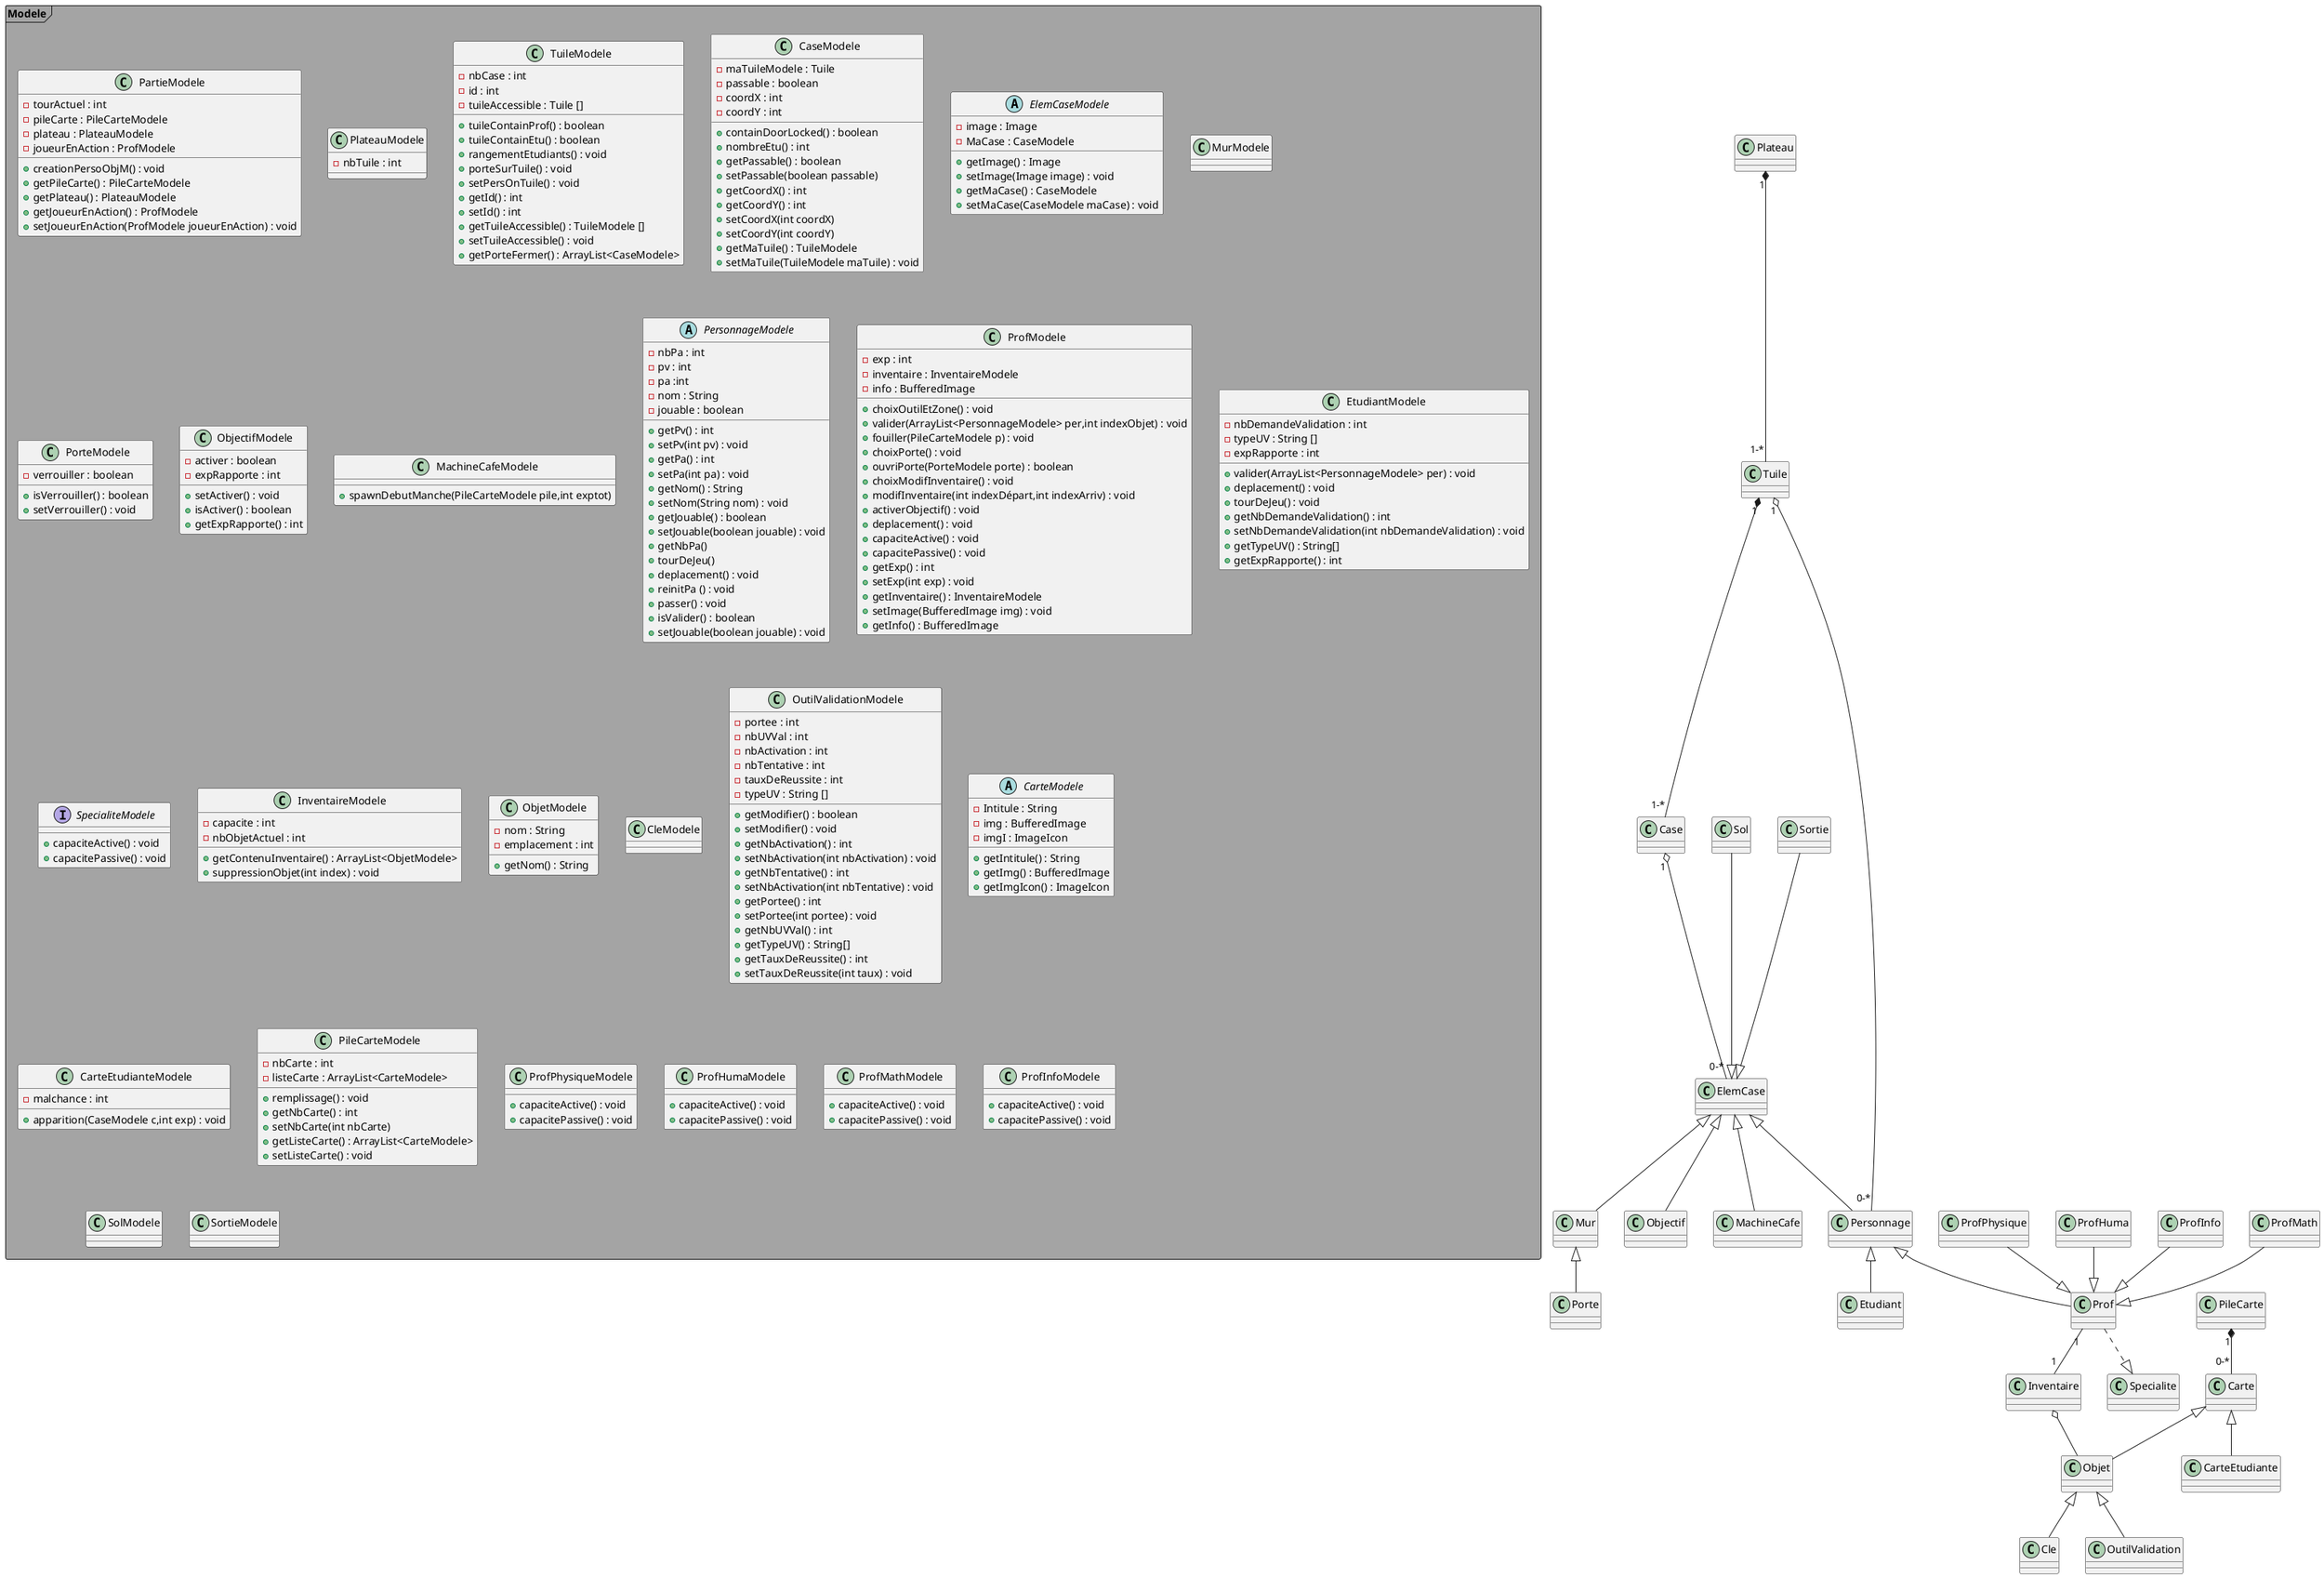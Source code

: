 @startuml

Package  "Modele" <<Frame>> #A4A4A4 {
    class PartieModele {
    - tourActuel : int
    - pileCarte : PileCarteModele
    - plateau : PlateauModele
    - joueurEnAction : ProfModele
    + creationPersoObjM() : void
    + getPileCarte() : PileCarteModele
    + getPlateau() : PlateauModele
    + getJoueurEnAction() : ProfModele
    + setJoueurEnAction(ProfModele joueurEnAction) : void
    }
    class PlateauModele {
    - nbTuile : int
    }
    class TuileModele {
    - nbCase : int
    - id : int
    - tuileAccessible : Tuile []
    + tuileContainProf() : boolean
    + tuileContainEtu() : boolean
    + rangementEtudiants() : void
    + porteSurTuile() : void
    + setPersOnTuile() : void
    + getId() : int
    + setId() : int
    + getTuileAccessible() : TuileModele []
    + setTuileAccessible() : void
    + getPorteFermer() : ArrayList<CaseModele>
    }
    class CaseModele {
    - maTuileModele : Tuile
    - passable : boolean
    - coordX : int
    - coordY : int
    + containDoorLocked() : boolean
    + nombreEtu() : int
    + getPassable() : boolean
    + setPassable(boolean passable)
    + getCoordX() : int
    + getCoordY() : int
    + setCoordX(int coordX)
    + setCoordY(int coordY)
    + getMaTuile() : TuileModele
    + setMaTuile(TuileModele maTuile) : void
    }
    abstract class ElemCaseModele {
    - image : Image
    - MaCase : CaseModele
    + getImage() : Image
    + setImage(Image image) : void
    + getMaCase() : CaseModele
    + setMaCase(CaseModele maCase) : void
    }
    class MurModele{}
    class PorteModele {
    - verrouiller : boolean
    + isVerrouiller() : boolean
    + setVerrouiller() : void
    }
    class ObjectifModele {
    - activer : boolean
    - expRapporte : int
    + setActiver() : void
    + isActiver() : boolean
    + getExpRapporte() : int
    }
    class MachineCafeModele {
    + spawnDebutManche(PileCarteModele pile,int exptot)
    }
    abstract class PersonnageModele {
    - nbPa : int
    - pv : int
    - pa :int
    - nom : String
    - jouable : boolean
    + getPv() : int
    + setPv(int pv) : void
    + getPa() : int
    + setPa(int pa) : void
    + getNom() : String
    + setNom(String nom) : void
    + getJouable() : boolean
    + setJouable(boolean jouable) : void
    + getNbPa()
    + tourDeJeu()
    'Attaque'
    + deplacement() : void
    + reinitPa () : void
    + passer() : void
    + isValider() : boolean
    + setJouable(boolean jouable) : void
    }
    class ProfModele {
     - exp : int
     - inventaire : InventaireModele
     - info : BufferedImage
     + choixOutilEtZone() : void
     + valider(ArrayList<PersonnageModele> per,int indexObjet) : void
     + fouiller(PileCarteModele p) : void
     + choixPorte() : void
     + ouvriPorte(PorteModele porte) : boolean
     + choixModifInventaire() : void
     + modifInventaire(int indexDépart,int indexArriv) : void
     + activerObjectif() : void
     + deplacement() : void
     + capaciteActive() : void
     + capacitePassive() : void
     + getExp() : int
     + setExp(int exp) : void
     + getInventaire() : InventaireModele
     + setImage(BufferedImage img) : void
     + getInfo() : BufferedImage
    }
    class EtudiantModele {
    - nbDemandeValidation : int
    - typeUV : String []
    - expRapporte : int
    + valider(ArrayList<PersonnageModele> per) : void
    + deplacement() : void
    + tourDeJeu() : void
    + getNbDemandeValidation() : int
    + setNbDemandeValidation(int nbDemandeValidation) : void
    + getTypeUV() : String[]
    + getExpRapporte() : int
    }
    interface SpecialiteModele {
        + capaciteActive() : void
        + capacitePassive() : void
    }
    class InventaireModele {
    - capacite : int
    - nbObjetActuel : int
    + getContenuInventaire() : ArrayList<ObjetModele>
    + suppressionObjet(int index) : void
    }
    class ObjetModele {
    - nom : String
    - emplacement : int
    + getNom() : String
    }
    class CleModele{}
    class OutilValidationModele {
    - portee : int
    - nbUVVal : int
    - nbActivation : int
    - nbTentative : int
    - tauxDeReussite : int
    - typeUV : String []
    + getModifier() : boolean
    + setModifier() : void
    + getNbActivation() : int
    + setNbActivation(int nbActivation) : void
    + getNbTentative() : int
    + setNbActivation(int nbTentative) : void
    + getPortee() : int
    + setPortee(int portee) : void
    + getNbUVVal() : int
    + getTypeUV() : String[]
    + getTauxDeReussite() : int
    + setTauxDeReussite(int taux) : void
    }
    abstract class CarteModele {
    - Intitule : String
    - img : BufferedImage
    - imgI : ImageIcon
    + getIntitule() : String
    + getImg() : BufferedImage
    + getImgIcon() : ImageIcon
    }
    class CarteEtudianteModele {
    - malchance : int
    + apparition(CaseModele c,int exp) : void
    }
    class PileCarteModele {
    - nbCarte : int
    - listeCarte : ArrayList<CarteModele>
    + remplissage() : void
    + getNbCarte() : int
    + setNbCarte(int nbCarte)
    + getListeCarte() : ArrayList<CarteModele>
    + setListeCarte() : void
    }
    class ProfPhysiqueModele{
    + capaciteActive() : void
    + capacitePassive() : void
    }
    class ProfHumaModele{
    + capaciteActive() : void
    + capacitePassive() : void
    }
    class ProfMathModele {
    + capaciteActive() : void
    + capacitePassive() : void
    }
    class ProfInfoModele{
    + capaciteActive() : void
    + capacitePassive() : void
    }
    class SolModele{

    }
    class SortieModele{

    }
}
'Relation
Plateau "1" *-- "1-*" Tuile
Tuile "1" *-- "1-*" Case
Case "1" o-- "0-*" ElemCase
ElemCase <|-- Mur
ElemCase <|-- Objectif
ElemCase <|-- MachineCafe
ElemCase <|-- Personnage
Tuile "1" o-- "0-*" Personnage
Mur <|-- Porte
Personnage <|-- Etudiant
Personnage <|-- Prof
Prof "1" -- "1" Inventaire
ProfPhysique --|> Prof
ProfHuma --|> Prof
ProfInfo --|> Prof
ProfMath --|> Prof
Prof ..|> Specialite
Inventaire o-- Objet
Objet <|-- Cle
Objet <|-- OutilValidation
Carte <|-- Objet
Carte <|-- CarteEtudiante
PileCarte "1" *-- "0-*" Carte
Sol --|> ElemCase
Sortie --|> ElemCase
@enduml